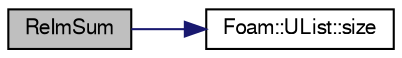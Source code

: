 digraph "ReImSum"
{
  bgcolor="transparent";
  edge [fontname="FreeSans",fontsize="10",labelfontname="FreeSans",labelfontsize="10"];
  node [fontname="FreeSans",fontsize="10",shape=record];
  rankdir="LR";
  Node66950 [label="ReImSum",height=0.2,width=0.4,color="black", fillcolor="grey75", style="filled", fontcolor="black"];
  Node66950 -> Node66951 [color="midnightblue",fontsize="10",style="solid",fontname="FreeSans"];
  Node66951 [label="Foam::UList::size",height=0.2,width=0.4,color="black",URL="$a25698.html#a47b3bf30da1eb3ab8076b5fbe00e0494",tooltip="Return the number of elements in the UList. "];
}
